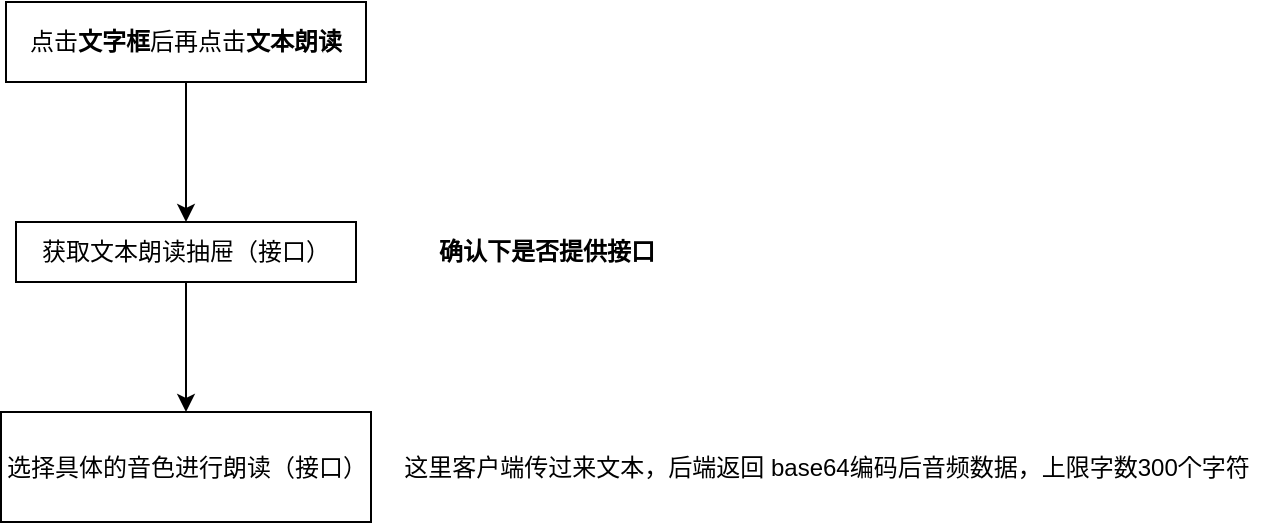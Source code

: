 <mxfile version="15.6.6" type="github">
  <diagram id="HcrCj9Fk7ENLxogsjNCR" name="Page-1">
    <mxGraphModel dx="1794" dy="756" grid="1" gridSize="10" guides="1" tooltips="1" connect="1" arrows="1" fold="1" page="1" pageScale="1" pageWidth="827" pageHeight="1169" math="0" shadow="0">
      <root>
        <mxCell id="0" />
        <mxCell id="1" parent="0" />
        <mxCell id="F0vaxULOa0Nvf2QFkF-G-5" value="" style="edgeStyle=orthogonalEdgeStyle;rounded=0;orthogonalLoop=1;jettySize=auto;html=1;fontColor=default;" parent="1" source="F0vaxULOa0Nvf2QFkF-G-1" target="F0vaxULOa0Nvf2QFkF-G-4" edge="1">
          <mxGeometry relative="1" as="geometry" />
        </mxCell>
        <mxCell id="F0vaxULOa0Nvf2QFkF-G-1" value="点击&lt;b&gt;文字框&lt;/b&gt;后再点击&lt;b&gt;文本朗读&lt;/b&gt;" style="rounded=0;whiteSpace=wrap;html=1;fillColor=default;strokeColor=default;fontColor=default;" parent="1" vertex="1">
          <mxGeometry x="210" y="190" width="180" height="40" as="geometry" />
        </mxCell>
        <mxCell id="F0vaxULOa0Nvf2QFkF-G-7" value="" style="edgeStyle=orthogonalEdgeStyle;rounded=0;orthogonalLoop=1;jettySize=auto;html=1;fontColor=default;" parent="1" source="F0vaxULOa0Nvf2QFkF-G-4" target="F0vaxULOa0Nvf2QFkF-G-6" edge="1">
          <mxGeometry relative="1" as="geometry" />
        </mxCell>
        <mxCell id="F0vaxULOa0Nvf2QFkF-G-4" value="获取文本朗读抽屉（接口）" style="whiteSpace=wrap;html=1;rounded=0;fillColor=default;strokeColor=default;fontColor=default;" parent="1" vertex="1">
          <mxGeometry x="215" y="300" width="170" height="30" as="geometry" />
        </mxCell>
        <mxCell id="F0vaxULOa0Nvf2QFkF-G-6" value="选择具体的音色进行朗读（接口）" style="whiteSpace=wrap;html=1;rounded=0;fillColor=default;strokeColor=default;fontColor=default;" parent="1" vertex="1">
          <mxGeometry x="207.5" y="395" width="185" height="55" as="geometry" />
        </mxCell>
        <mxCell id="F0vaxULOa0Nvf2QFkF-G-8" value="这里客户端传过来文本，后端返回 base64编码后音频数据，上限字数300个字符" style="text;html=1;align=center;verticalAlign=middle;resizable=0;points=[];autosize=1;strokeColor=none;fillColor=none;fontColor=default;" parent="1" vertex="1">
          <mxGeometry x="400" y="412.5" width="440" height="20" as="geometry" />
        </mxCell>
        <mxCell id="ueznYjcdfz9YXAipYhXP-1" value="&lt;b&gt;确认下是否提供接口&lt;/b&gt;" style="text;html=1;align=center;verticalAlign=middle;resizable=0;points=[];autosize=1;strokeColor=none;fillColor=none;" vertex="1" parent="1">
          <mxGeometry x="420" y="305" width="120" height="20" as="geometry" />
        </mxCell>
      </root>
    </mxGraphModel>
  </diagram>
</mxfile>
